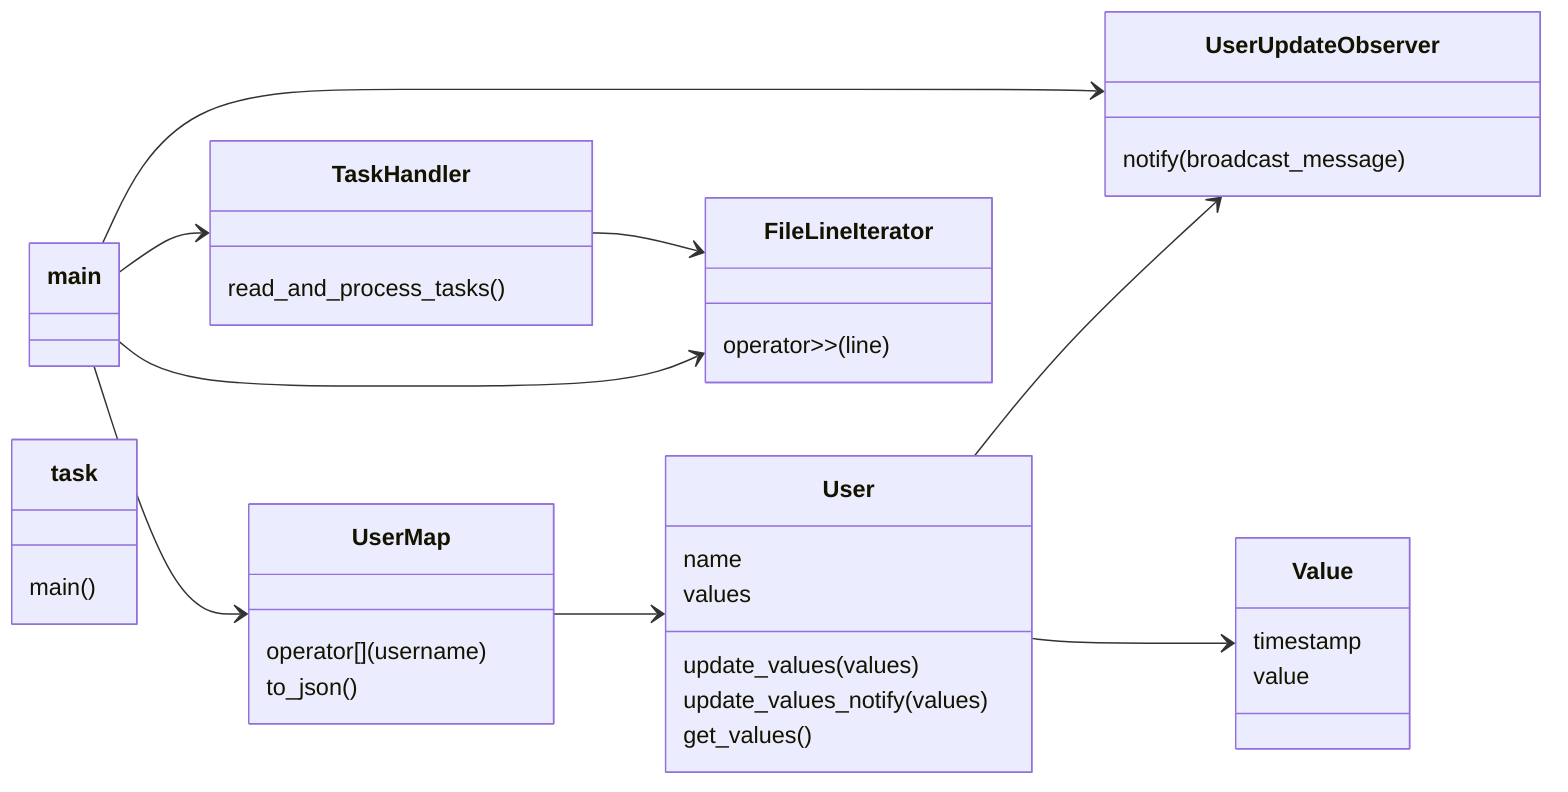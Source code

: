 classDiagram
  direction LR
  main --> UserMap
  UserMap --> User
  User --> UserUpdateObserver
  User --> Value
  main --> FileLineIterator
  main --> TaskHandler
  main --> UserUpdateObserver
  TaskHandler --> FileLineIterator
  class task {
    main()
  }
  class UserMap {
    operator[](username)
    to_json()
  }
  class User {
    name
    values
    update_values(values)
    update_values_notify(values)
    get_values()
  }
  class Value {
    timestamp
    value
  }
  class UserUpdateObserver {
    notify(broadcast_message)
  }
  class TaskHandler {
    read_and_process_tasks()
  }
  class FileLineIterator {
    operator>>(line)
  }